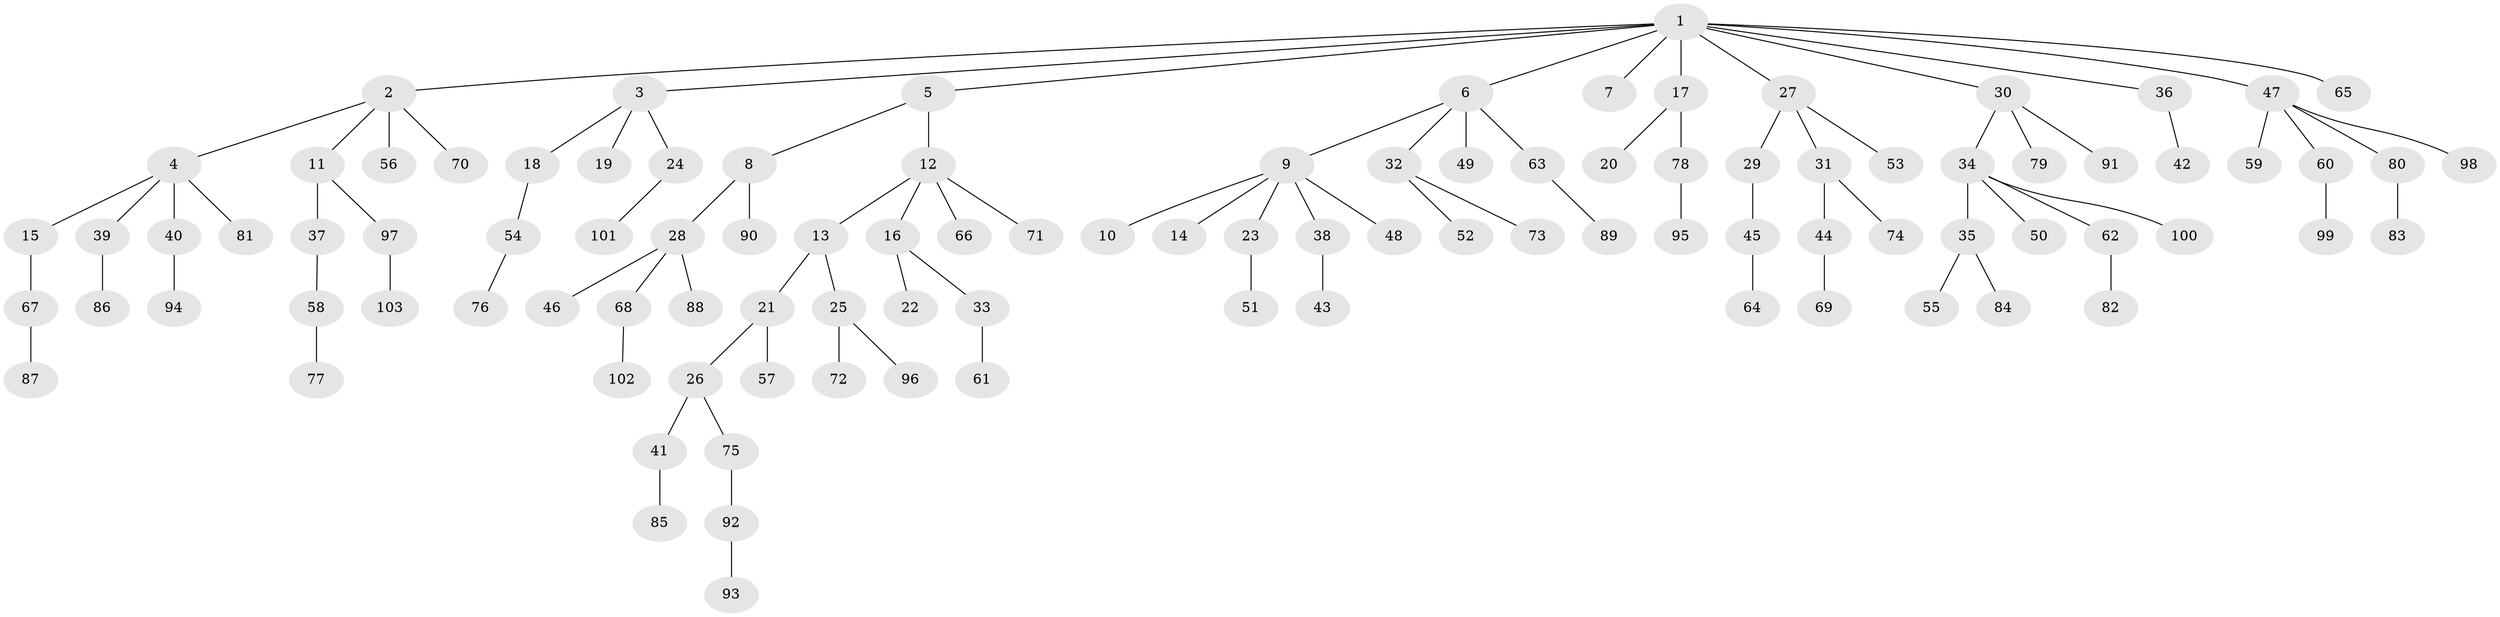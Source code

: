 // coarse degree distribution, {14: 0.03333333333333333, 5: 0.03333333333333333, 2: 0.1, 6: 0.03333333333333333, 1: 0.7666666666666667, 4: 0.03333333333333333}
// Generated by graph-tools (version 1.1) at 2025/19/03/04/25 18:19:14]
// undirected, 103 vertices, 102 edges
graph export_dot {
graph [start="1"]
  node [color=gray90,style=filled];
  1;
  2;
  3;
  4;
  5;
  6;
  7;
  8;
  9;
  10;
  11;
  12;
  13;
  14;
  15;
  16;
  17;
  18;
  19;
  20;
  21;
  22;
  23;
  24;
  25;
  26;
  27;
  28;
  29;
  30;
  31;
  32;
  33;
  34;
  35;
  36;
  37;
  38;
  39;
  40;
  41;
  42;
  43;
  44;
  45;
  46;
  47;
  48;
  49;
  50;
  51;
  52;
  53;
  54;
  55;
  56;
  57;
  58;
  59;
  60;
  61;
  62;
  63;
  64;
  65;
  66;
  67;
  68;
  69;
  70;
  71;
  72;
  73;
  74;
  75;
  76;
  77;
  78;
  79;
  80;
  81;
  82;
  83;
  84;
  85;
  86;
  87;
  88;
  89;
  90;
  91;
  92;
  93;
  94;
  95;
  96;
  97;
  98;
  99;
  100;
  101;
  102;
  103;
  1 -- 2;
  1 -- 3;
  1 -- 5;
  1 -- 6;
  1 -- 7;
  1 -- 17;
  1 -- 27;
  1 -- 30;
  1 -- 36;
  1 -- 47;
  1 -- 65;
  2 -- 4;
  2 -- 11;
  2 -- 56;
  2 -- 70;
  3 -- 18;
  3 -- 19;
  3 -- 24;
  4 -- 15;
  4 -- 39;
  4 -- 40;
  4 -- 81;
  5 -- 8;
  5 -- 12;
  6 -- 9;
  6 -- 32;
  6 -- 49;
  6 -- 63;
  8 -- 28;
  8 -- 90;
  9 -- 10;
  9 -- 14;
  9 -- 23;
  9 -- 38;
  9 -- 48;
  11 -- 37;
  11 -- 97;
  12 -- 13;
  12 -- 16;
  12 -- 66;
  12 -- 71;
  13 -- 21;
  13 -- 25;
  15 -- 67;
  16 -- 22;
  16 -- 33;
  17 -- 20;
  17 -- 78;
  18 -- 54;
  21 -- 26;
  21 -- 57;
  23 -- 51;
  24 -- 101;
  25 -- 72;
  25 -- 96;
  26 -- 41;
  26 -- 75;
  27 -- 29;
  27 -- 31;
  27 -- 53;
  28 -- 46;
  28 -- 68;
  28 -- 88;
  29 -- 45;
  30 -- 34;
  30 -- 79;
  30 -- 91;
  31 -- 44;
  31 -- 74;
  32 -- 52;
  32 -- 73;
  33 -- 61;
  34 -- 35;
  34 -- 50;
  34 -- 62;
  34 -- 100;
  35 -- 55;
  35 -- 84;
  36 -- 42;
  37 -- 58;
  38 -- 43;
  39 -- 86;
  40 -- 94;
  41 -- 85;
  44 -- 69;
  45 -- 64;
  47 -- 59;
  47 -- 60;
  47 -- 80;
  47 -- 98;
  54 -- 76;
  58 -- 77;
  60 -- 99;
  62 -- 82;
  63 -- 89;
  67 -- 87;
  68 -- 102;
  75 -- 92;
  78 -- 95;
  80 -- 83;
  92 -- 93;
  97 -- 103;
}
